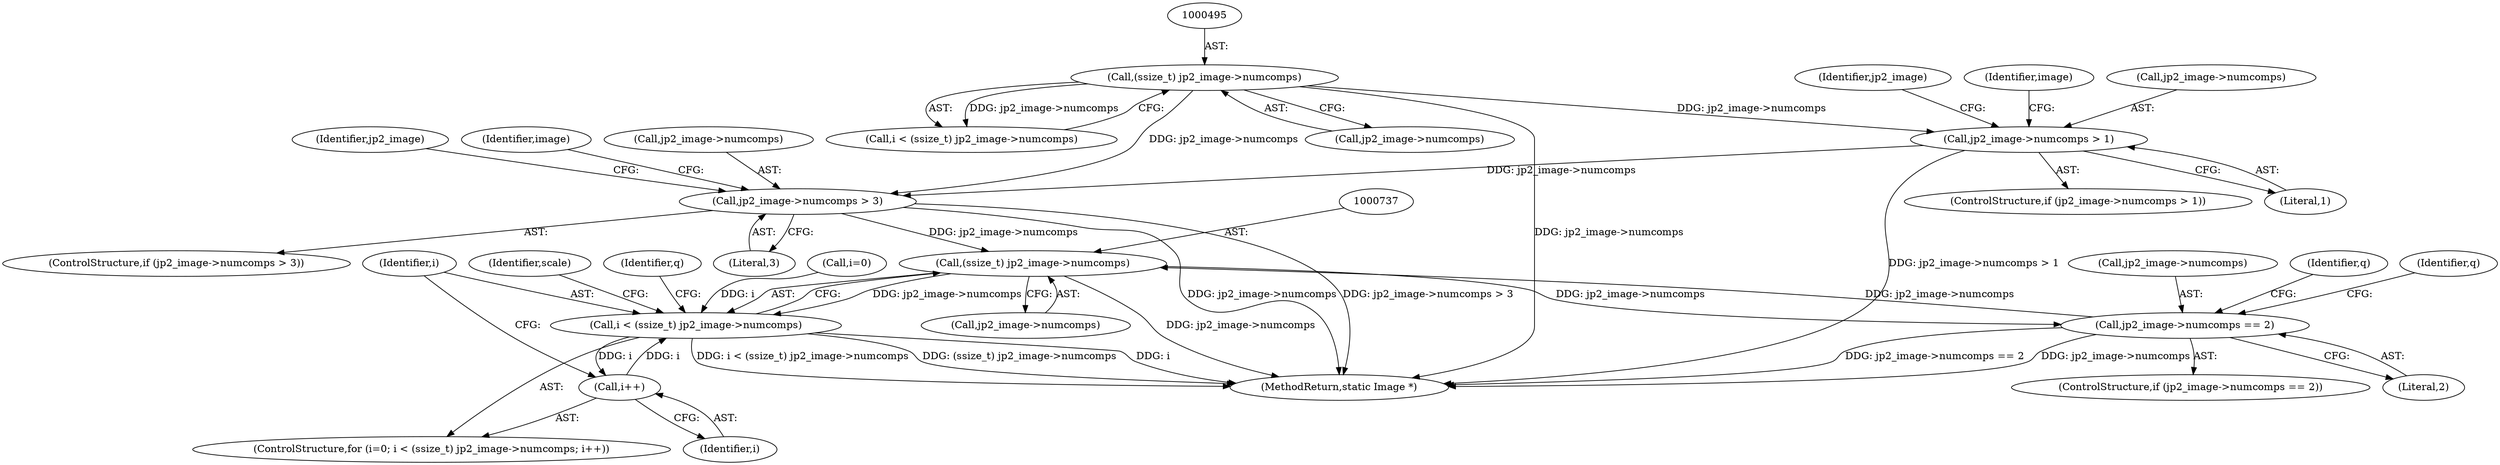 digraph "0_ImageMagick_acee073df34aa4d491bf5cb74d3a15fc80f0a3aa@pointer" {
"1000625" [label="(Call,jp2_image->numcomps > 3)"];
"1000494" [label="(Call,(ssize_t) jp2_image->numcomps)"];
"1000604" [label="(Call,jp2_image->numcomps > 1)"];
"1000736" [label="(Call,(ssize_t) jp2_image->numcomps)"];
"1000734" [label="(Call,i < (ssize_t) jp2_image->numcomps)"];
"1000741" [label="(Call,i++)"];
"1000861" [label="(Call,jp2_image->numcomps == 2)"];
"1000734" [label="(Call,i < (ssize_t) jp2_image->numcomps)"];
"1000942" [label="(MethodReturn,static Image *)"];
"1000862" [label="(Call,jp2_image->numcomps)"];
"1000741" [label="(Call,i++)"];
"1000730" [label="(ControlStructure,for (i=0; i < (ssize_t) jp2_image->numcomps; i++))"];
"1000738" [label="(Call,jp2_image->numcomps)"];
"1000603" [label="(ControlStructure,if (jp2_image->numcomps > 1))"];
"1000627" [label="(Identifier,jp2_image)"];
"1000629" [label="(Literal,3)"];
"1000496" [label="(Call,jp2_image->numcomps)"];
"1000604" [label="(Call,jp2_image->numcomps > 1)"];
"1000742" [label="(Identifier,i)"];
"1000626" [label="(Call,jp2_image->numcomps)"];
"1000735" [label="(Identifier,i)"];
"1000494" [label="(Call,(ssize_t) jp2_image->numcomps)"];
"1000861" [label="(Call,jp2_image->numcomps == 2)"];
"1000492" [label="(Call,i < (ssize_t) jp2_image->numcomps)"];
"1000747" [label="(Identifier,scale)"];
"1000611" [label="(Identifier,image)"];
"1000608" [label="(Literal,1)"];
"1000860" [label="(ControlStructure,if (jp2_image->numcomps == 2))"];
"1000638" [label="(Identifier,jp2_image)"];
"1000632" [label="(Identifier,image)"];
"1000878" [label="(Identifier,q)"];
"1000904" [label="(Identifier,q)"];
"1000869" [label="(Identifier,q)"];
"1000625" [label="(Call,jp2_image->numcomps > 3)"];
"1000736" [label="(Call,(ssize_t) jp2_image->numcomps)"];
"1000731" [label="(Call,i=0)"];
"1000865" [label="(Literal,2)"];
"1000624" [label="(ControlStructure,if (jp2_image->numcomps > 3))"];
"1000605" [label="(Call,jp2_image->numcomps)"];
"1000625" -> "1000624"  [label="AST: "];
"1000625" -> "1000629"  [label="CFG: "];
"1000626" -> "1000625"  [label="AST: "];
"1000629" -> "1000625"  [label="AST: "];
"1000632" -> "1000625"  [label="CFG: "];
"1000638" -> "1000625"  [label="CFG: "];
"1000625" -> "1000942"  [label="DDG: jp2_image->numcomps"];
"1000625" -> "1000942"  [label="DDG: jp2_image->numcomps > 3"];
"1000494" -> "1000625"  [label="DDG: jp2_image->numcomps"];
"1000604" -> "1000625"  [label="DDG: jp2_image->numcomps"];
"1000625" -> "1000736"  [label="DDG: jp2_image->numcomps"];
"1000494" -> "1000492"  [label="AST: "];
"1000494" -> "1000496"  [label="CFG: "];
"1000495" -> "1000494"  [label="AST: "];
"1000496" -> "1000494"  [label="AST: "];
"1000492" -> "1000494"  [label="CFG: "];
"1000494" -> "1000942"  [label="DDG: jp2_image->numcomps"];
"1000494" -> "1000492"  [label="DDG: jp2_image->numcomps"];
"1000494" -> "1000604"  [label="DDG: jp2_image->numcomps"];
"1000604" -> "1000603"  [label="AST: "];
"1000604" -> "1000608"  [label="CFG: "];
"1000605" -> "1000604"  [label="AST: "];
"1000608" -> "1000604"  [label="AST: "];
"1000611" -> "1000604"  [label="CFG: "];
"1000627" -> "1000604"  [label="CFG: "];
"1000604" -> "1000942"  [label="DDG: jp2_image->numcomps > 1"];
"1000736" -> "1000734"  [label="AST: "];
"1000736" -> "1000738"  [label="CFG: "];
"1000737" -> "1000736"  [label="AST: "];
"1000738" -> "1000736"  [label="AST: "];
"1000734" -> "1000736"  [label="CFG: "];
"1000736" -> "1000942"  [label="DDG: jp2_image->numcomps"];
"1000736" -> "1000734"  [label="DDG: jp2_image->numcomps"];
"1000861" -> "1000736"  [label="DDG: jp2_image->numcomps"];
"1000736" -> "1000861"  [label="DDG: jp2_image->numcomps"];
"1000734" -> "1000730"  [label="AST: "];
"1000735" -> "1000734"  [label="AST: "];
"1000747" -> "1000734"  [label="CFG: "];
"1000904" -> "1000734"  [label="CFG: "];
"1000734" -> "1000942"  [label="DDG: i"];
"1000734" -> "1000942"  [label="DDG: i < (ssize_t) jp2_image->numcomps"];
"1000734" -> "1000942"  [label="DDG: (ssize_t) jp2_image->numcomps"];
"1000741" -> "1000734"  [label="DDG: i"];
"1000731" -> "1000734"  [label="DDG: i"];
"1000734" -> "1000741"  [label="DDG: i"];
"1000741" -> "1000730"  [label="AST: "];
"1000741" -> "1000742"  [label="CFG: "];
"1000742" -> "1000741"  [label="AST: "];
"1000735" -> "1000741"  [label="CFG: "];
"1000861" -> "1000860"  [label="AST: "];
"1000861" -> "1000865"  [label="CFG: "];
"1000862" -> "1000861"  [label="AST: "];
"1000865" -> "1000861"  [label="AST: "];
"1000869" -> "1000861"  [label="CFG: "];
"1000878" -> "1000861"  [label="CFG: "];
"1000861" -> "1000942"  [label="DDG: jp2_image->numcomps"];
"1000861" -> "1000942"  [label="DDG: jp2_image->numcomps == 2"];
}
